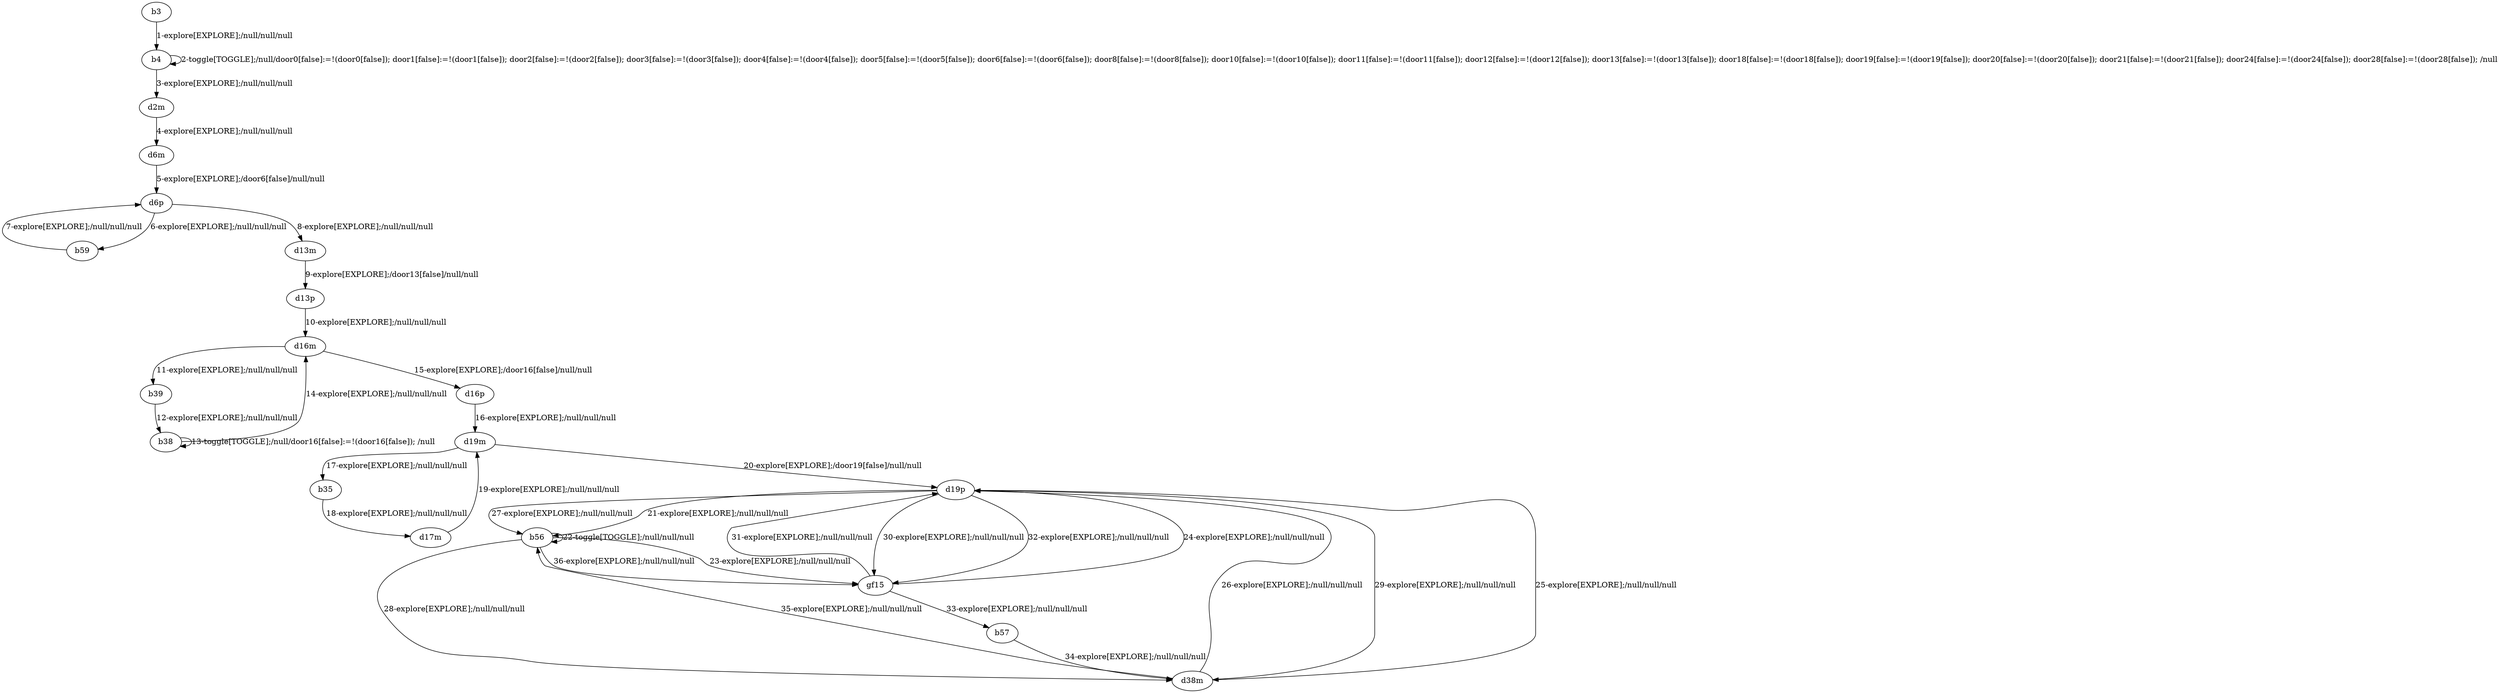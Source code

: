 # Total number of goals covered by this test: 1
# d38m --> b56

digraph g {
"b3" -> "b4" [label = "1-explore[EXPLORE];/null/null/null"];
"b4" -> "b4" [label = "2-toggle[TOGGLE];/null/door0[false]:=!(door0[false]); door1[false]:=!(door1[false]); door2[false]:=!(door2[false]); door3[false]:=!(door3[false]); door4[false]:=!(door4[false]); door5[false]:=!(door5[false]); door6[false]:=!(door6[false]); door8[false]:=!(door8[false]); door10[false]:=!(door10[false]); door11[false]:=!(door11[false]); door12[false]:=!(door12[false]); door13[false]:=!(door13[false]); door18[false]:=!(door18[false]); door19[false]:=!(door19[false]); door20[false]:=!(door20[false]); door21[false]:=!(door21[false]); door24[false]:=!(door24[false]); door28[false]:=!(door28[false]); /null"];
"b4" -> "d2m" [label = "3-explore[EXPLORE];/null/null/null"];
"d2m" -> "d6m" [label = "4-explore[EXPLORE];/null/null/null"];
"d6m" -> "d6p" [label = "5-explore[EXPLORE];/door6[false]/null/null"];
"d6p" -> "b59" [label = "6-explore[EXPLORE];/null/null/null"];
"b59" -> "d6p" [label = "7-explore[EXPLORE];/null/null/null"];
"d6p" -> "d13m" [label = "8-explore[EXPLORE];/null/null/null"];
"d13m" -> "d13p" [label = "9-explore[EXPLORE];/door13[false]/null/null"];
"d13p" -> "d16m" [label = "10-explore[EXPLORE];/null/null/null"];
"d16m" -> "b39" [label = "11-explore[EXPLORE];/null/null/null"];
"b39" -> "b38" [label = "12-explore[EXPLORE];/null/null/null"];
"b38" -> "b38" [label = "13-toggle[TOGGLE];/null/door16[false]:=!(door16[false]); /null"];
"b38" -> "d16m" [label = "14-explore[EXPLORE];/null/null/null"];
"d16m" -> "d16p" [label = "15-explore[EXPLORE];/door16[false]/null/null"];
"d16p" -> "d19m" [label = "16-explore[EXPLORE];/null/null/null"];
"d19m" -> "b35" [label = "17-explore[EXPLORE];/null/null/null"];
"b35" -> "d17m" [label = "18-explore[EXPLORE];/null/null/null"];
"d17m" -> "d19m" [label = "19-explore[EXPLORE];/null/null/null"];
"d19m" -> "d19p" [label = "20-explore[EXPLORE];/door19[false]/null/null"];
"d19p" -> "b56" [label = "21-explore[EXPLORE];/null/null/null"];
"b56" -> "b56" [label = "22-toggle[TOGGLE];/null/null/null"];
"b56" -> "gf15" [label = "23-explore[EXPLORE];/null/null/null"];
"gf15" -> "d19p" [label = "24-explore[EXPLORE];/null/null/null"];
"d19p" -> "d38m" [label = "25-explore[EXPLORE];/null/null/null"];
"d38m" -> "d19p" [label = "26-explore[EXPLORE];/null/null/null"];
"d19p" -> "b56" [label = "27-explore[EXPLORE];/null/null/null"];
"b56" -> "d38m" [label = "28-explore[EXPLORE];/null/null/null"];
"d38m" -> "d19p" [label = "29-explore[EXPLORE];/null/null/null"];
"d19p" -> "gf15" [label = "30-explore[EXPLORE];/null/null/null"];
"gf15" -> "d19p" [label = "31-explore[EXPLORE];/null/null/null"];
"d19p" -> "gf15" [label = "32-explore[EXPLORE];/null/null/null"];
"gf15" -> "b57" [label = "33-explore[EXPLORE];/null/null/null"];
"b57" -> "d38m" [label = "34-explore[EXPLORE];/null/null/null"];
"d38m" -> "b56" [label = "35-explore[EXPLORE];/null/null/null"];
"b56" -> "gf15" [label = "36-explore[EXPLORE];/null/null/null"];
}